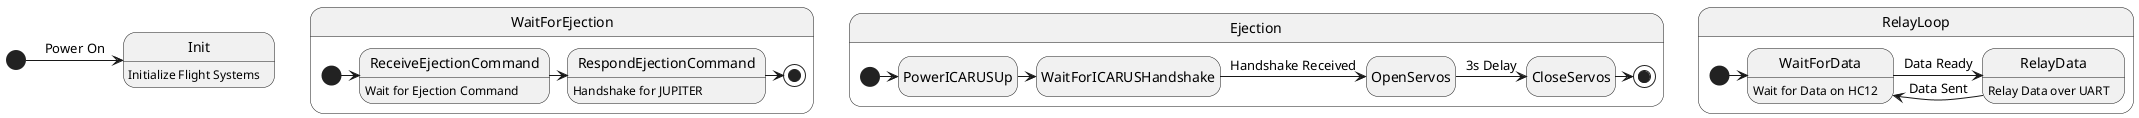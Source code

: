 @startuml EJECTOR

hide empty description

[*] -right> Init : Power On

Init : Initialize Flight Systems

state WaitForEjection {
    [*] -> ReceiveEjectionCommand
    RespondEjectionCommand -> [*]
    ReceiveEjectionCommand : Wait for Ejection Command
    RespondEjectionCommand : Handshake for JUPITER
    ReceiveEjectionCommand -> RespondEjectionCommand
}

state Ejection {
    [*] -> PowerICARUSUp
    PowerICARUSUp -> WaitForICARUSHandshake
    WaitForICARUSHandshake -> OpenServos : Handshake Received
    OpenServos -> CloseServos : 3s Delay
    CloseServos -> [*]
}

state RelayLoop {
    [*] -> WaitForData
    WaitForData : Wait for Data on HC12
    RelayData : Relay Data over UART
    WaitForData -> RelayData : Data Ready
    RelayData -> WaitForData : Data Sent
}

@enduml